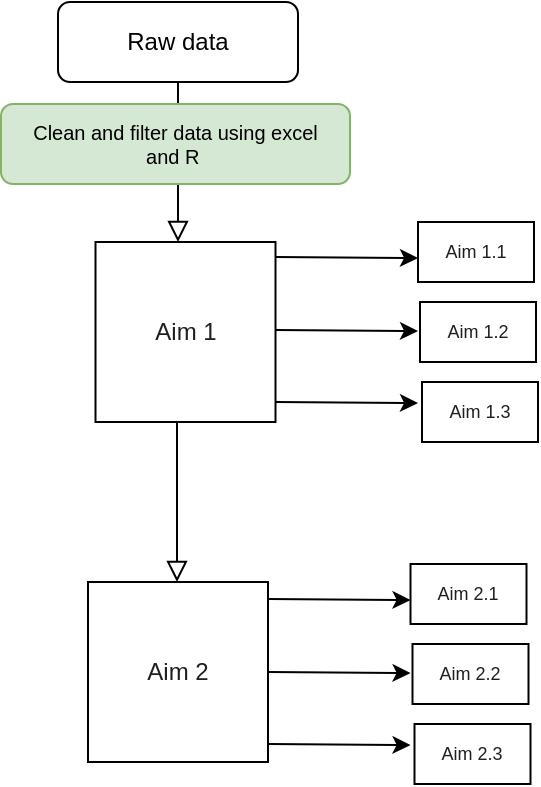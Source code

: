 <mxfile version="15.6.8" type="github"><diagram id="C5RBs43oDa-KdzZeNtuy" name="Page-1"><mxGraphModel dx="898" dy="589" grid="1" gridSize="10" guides="1" tooltips="1" connect="1" arrows="1" fold="1" page="1" pageScale="1" pageWidth="827" pageHeight="1169" math="0" shadow="0"><root><mxCell id="WIyWlLk6GJQsqaUBKTNV-0"/><mxCell id="WIyWlLk6GJQsqaUBKTNV-1" parent="WIyWlLk6GJQsqaUBKTNV-0"/><mxCell id="WIyWlLk6GJQsqaUBKTNV-2" value="" style="rounded=0;html=1;jettySize=auto;orthogonalLoop=1;fontSize=11;endArrow=block;endFill=0;endSize=8;strokeWidth=1;shadow=0;labelBackgroundColor=none;edgeStyle=orthogonalEdgeStyle;" parent="WIyWlLk6GJQsqaUBKTNV-1" source="WIyWlLk6GJQsqaUBKTNV-3" edge="1"><mxGeometry relative="1" as="geometry"><mxPoint x="220" y="200" as="targetPoint"/></mxGeometry></mxCell><mxCell id="WIyWlLk6GJQsqaUBKTNV-3" value="Raw data" style="rounded=1;whiteSpace=wrap;html=1;fontSize=12;glass=0;strokeWidth=1;shadow=0;" parent="WIyWlLk6GJQsqaUBKTNV-1" vertex="1"><mxGeometry x="160" y="80" width="120" height="40" as="geometry"/></mxCell><mxCell id="LTJ8HYo8QJe674u0WcUs-0" value="Clean and filter data using excel &#10;and R " style="text;align=center;verticalAlign=middle;spacingLeft=4;spacingRight=4;overflow=hidden;points=[[0,0.5],[1,0.5]];portConstraint=eastwest;rotatable=0;fontSize=10;fontStyle=0;fillColor=#d5e8d4;labelBorderColor=none;rounded=1;strokeColor=#82b366;" vertex="1" parent="WIyWlLk6GJQsqaUBKTNV-1"><mxGeometry x="131.5" y="131" width="174.5" height="40" as="geometry"/></mxCell><mxCell id="LTJ8HYo8QJe674u0WcUs-29" value="" style="endArrow=classic;html=1;rounded=0;fontSize=9;fontColor=#1F1F1F;" edge="1" parent="WIyWlLk6GJQsqaUBKTNV-1"><mxGeometry width="50" height="50" relative="1" as="geometry"><mxPoint x="268.75" y="207.5" as="sourcePoint"/><mxPoint x="340" y="208" as="targetPoint"/></mxGeometry></mxCell><mxCell id="LTJ8HYo8QJe674u0WcUs-32" value="Aim 1" style="whiteSpace=wrap;html=1;aspect=fixed;fontSize=12;fontColor=#1F1F1F;fillColor=default;align=center;" vertex="1" parent="WIyWlLk6GJQsqaUBKTNV-1"><mxGeometry x="178.75" y="200" width="90" height="90" as="geometry"/></mxCell><mxCell id="LTJ8HYo8QJe674u0WcUs-35" value="Aim 1.1" style="rounded=0;whiteSpace=wrap;html=1;fontSize=9;fontColor=#1F1F1F;fillColor=default;align=center;" vertex="1" parent="WIyWlLk6GJQsqaUBKTNV-1"><mxGeometry x="340" y="190" width="58" height="30" as="geometry"/></mxCell><mxCell id="LTJ8HYo8QJe674u0WcUs-36" value="Aim 1.2" style="rounded=0;whiteSpace=wrap;html=1;fontSize=9;fontColor=#1F1F1F;fillColor=default;align=center;" vertex="1" parent="WIyWlLk6GJQsqaUBKTNV-1"><mxGeometry x="341" y="230" width="58" height="30" as="geometry"/></mxCell><mxCell id="LTJ8HYo8QJe674u0WcUs-37" value="Aim 1.3" style="rounded=0;whiteSpace=wrap;html=1;fontSize=9;fontColor=#1F1F1F;fillColor=default;align=center;" vertex="1" parent="WIyWlLk6GJQsqaUBKTNV-1"><mxGeometry x="342" y="270" width="58" height="30" as="geometry"/></mxCell><mxCell id="LTJ8HYo8QJe674u0WcUs-38" value="" style="rounded=0;html=1;jettySize=auto;orthogonalLoop=1;fontSize=11;endArrow=block;endFill=0;endSize=8;strokeWidth=1;shadow=0;labelBackgroundColor=none;edgeStyle=orthogonalEdgeStyle;" edge="1" parent="WIyWlLk6GJQsqaUBKTNV-1"><mxGeometry relative="1" as="geometry"><mxPoint x="219.5" y="290" as="sourcePoint"/><mxPoint x="219.5" y="370" as="targetPoint"/></mxGeometry></mxCell><mxCell id="LTJ8HYo8QJe674u0WcUs-39" value="" style="endArrow=classic;html=1;rounded=0;fontSize=9;fontColor=#1F1F1F;" edge="1" parent="WIyWlLk6GJQsqaUBKTNV-1"><mxGeometry width="50" height="50" relative="1" as="geometry"><mxPoint x="268.75" y="244" as="sourcePoint"/><mxPoint x="340" y="244.5" as="targetPoint"/></mxGeometry></mxCell><mxCell id="LTJ8HYo8QJe674u0WcUs-40" value="" style="endArrow=classic;html=1;rounded=0;fontSize=9;fontColor=#1F1F1F;" edge="1" parent="WIyWlLk6GJQsqaUBKTNV-1"><mxGeometry width="50" height="50" relative="1" as="geometry"><mxPoint x="268.75" y="280" as="sourcePoint"/><mxPoint x="340" y="280.5" as="targetPoint"/></mxGeometry></mxCell><mxCell id="LTJ8HYo8QJe674u0WcUs-41" value="Aim 2" style="whiteSpace=wrap;html=1;aspect=fixed;fontSize=12;fontColor=#1F1F1F;fillColor=default;align=center;" vertex="1" parent="WIyWlLk6GJQsqaUBKTNV-1"><mxGeometry x="175" y="370" width="90" height="90" as="geometry"/></mxCell><mxCell id="LTJ8HYo8QJe674u0WcUs-42" value="" style="endArrow=classic;html=1;rounded=0;fontSize=9;fontColor=#1F1F1F;" edge="1" parent="WIyWlLk6GJQsqaUBKTNV-1"><mxGeometry width="50" height="50" relative="1" as="geometry"><mxPoint x="265" y="378.5" as="sourcePoint"/><mxPoint x="336.25" y="379" as="targetPoint"/></mxGeometry></mxCell><mxCell id="LTJ8HYo8QJe674u0WcUs-43" value="Aim 2.1" style="rounded=0;whiteSpace=wrap;html=1;fontSize=9;fontColor=#1F1F1F;fillColor=default;align=center;" vertex="1" parent="WIyWlLk6GJQsqaUBKTNV-1"><mxGeometry x="336.25" y="361" width="58" height="30" as="geometry"/></mxCell><mxCell id="LTJ8HYo8QJe674u0WcUs-44" value="Aim 2.2" style="rounded=0;whiteSpace=wrap;html=1;fontSize=9;fontColor=#1F1F1F;fillColor=default;align=center;" vertex="1" parent="WIyWlLk6GJQsqaUBKTNV-1"><mxGeometry x="337.25" y="401" width="58" height="30" as="geometry"/></mxCell><mxCell id="LTJ8HYo8QJe674u0WcUs-45" value="Aim 2.3" style="rounded=0;whiteSpace=wrap;html=1;fontSize=9;fontColor=#1F1F1F;fillColor=default;align=center;" vertex="1" parent="WIyWlLk6GJQsqaUBKTNV-1"><mxGeometry x="338.25" y="441" width="58" height="30" as="geometry"/></mxCell><mxCell id="LTJ8HYo8QJe674u0WcUs-46" value="" style="endArrow=classic;html=1;rounded=0;fontSize=9;fontColor=#1F1F1F;" edge="1" parent="WIyWlLk6GJQsqaUBKTNV-1"><mxGeometry width="50" height="50" relative="1" as="geometry"><mxPoint x="265" y="415" as="sourcePoint"/><mxPoint x="336.25" y="415.5" as="targetPoint"/></mxGeometry></mxCell><mxCell id="LTJ8HYo8QJe674u0WcUs-47" value="" style="endArrow=classic;html=1;rounded=0;fontSize=9;fontColor=#1F1F1F;" edge="1" parent="WIyWlLk6GJQsqaUBKTNV-1"><mxGeometry width="50" height="50" relative="1" as="geometry"><mxPoint x="265" y="451" as="sourcePoint"/><mxPoint x="336.25" y="451.5" as="targetPoint"/></mxGeometry></mxCell></root></mxGraphModel></diagram></mxfile>